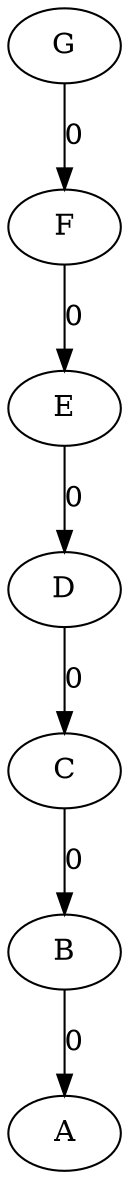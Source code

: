 digraph {
	B
	A
	B -> A [label=0]
	C
	B
	C -> B [label=0]
	D
	C
	D -> C [label=0]
	E
	D
	E -> D [label=0]
	F
	E
	F -> E [label=0]
	G
	F
	G -> F [label=0]
}
